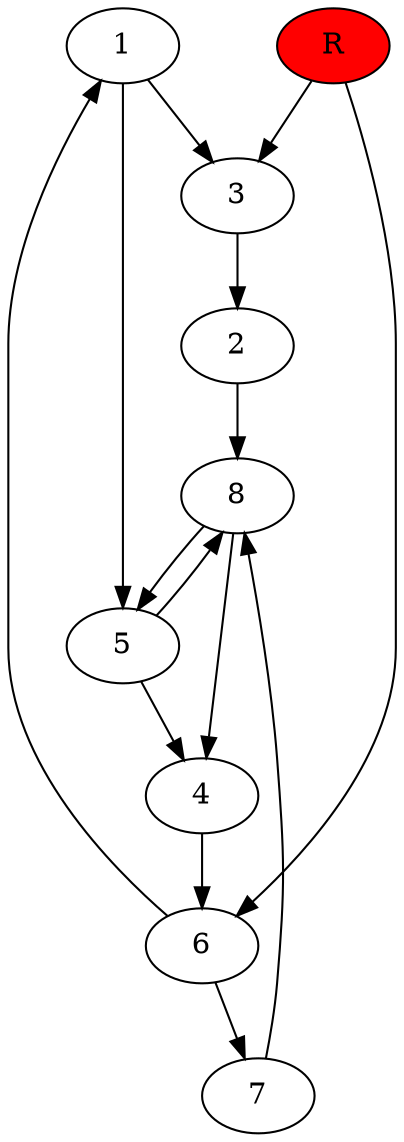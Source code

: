 digraph prb64473 {
	1
	2
	3
	4
	5
	6
	7
	8
	R [fillcolor="#ff0000" style=filled]
	1 -> 3
	1 -> 5
	2 -> 8
	3 -> 2
	4 -> 6
	5 -> 4
	5 -> 8
	6 -> 1
	6 -> 7
	7 -> 8
	8 -> 4
	8 -> 5
	R -> 3
	R -> 6
}
